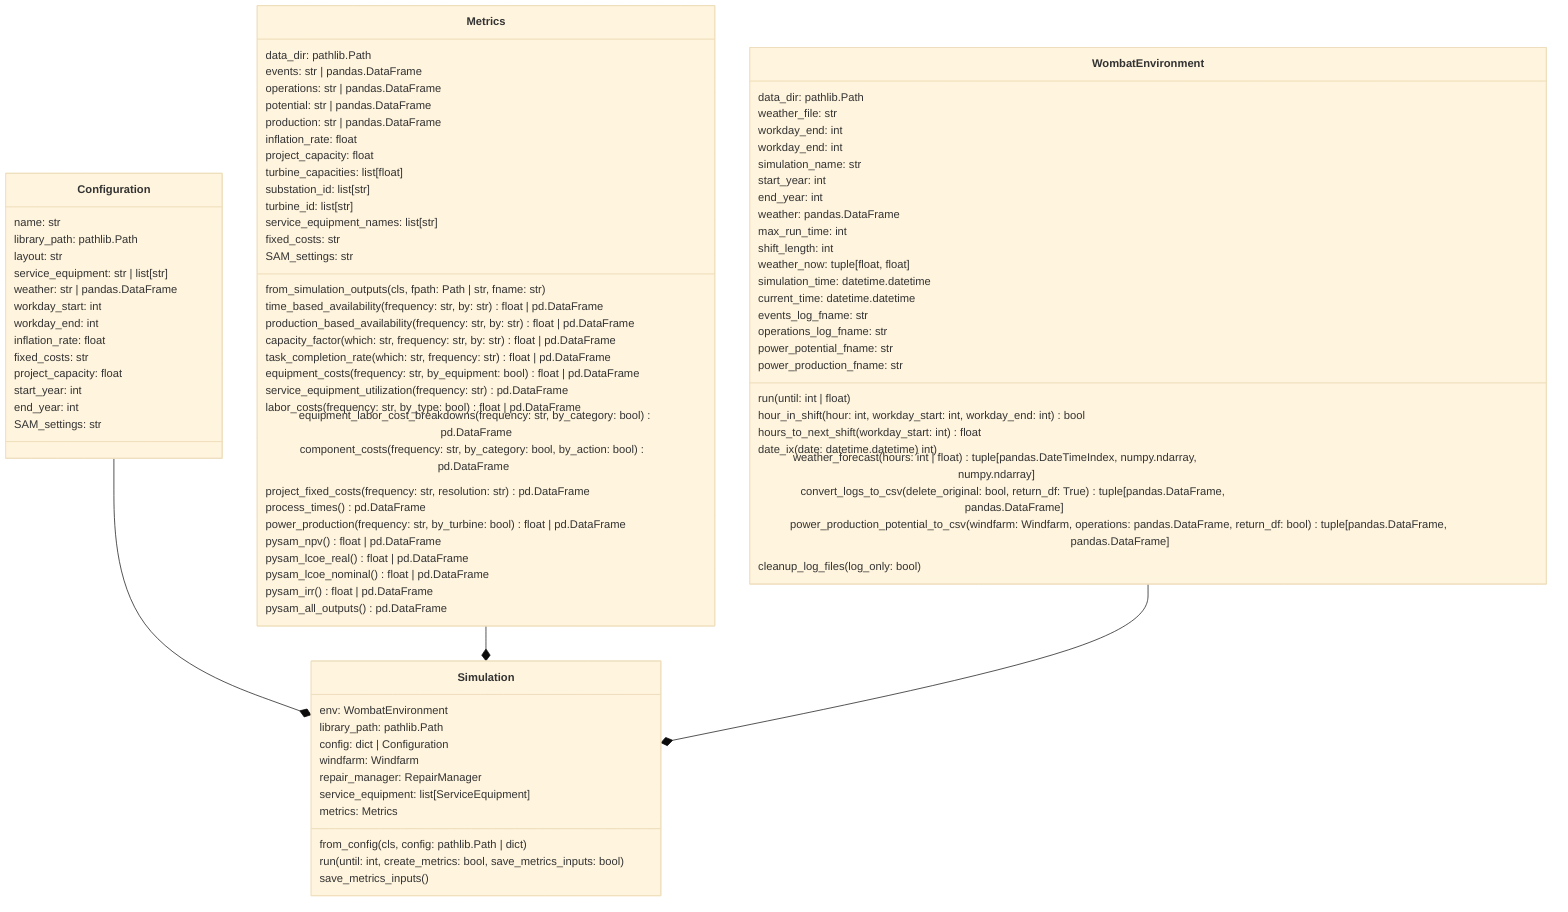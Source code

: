 %%{init: {'theme':'base'}}%%
classDiagram
    direction BT
    class WombatEnvironment{
        data_dir: pathlib.Path
        weather_file: str
        workday_end: int
        workday_end: int
        simulation_name: str
        start_year: int
        end_year: int
        weather: pandas.DataFrame
        max_run_time: int
        shift_length: int
        weather_now: tuple[float, float]
        simulation_time: datetime.datetime
        current_time: datetime.datetime
        events_log_fname: str
        operations_log_fname: str
        power_potential_fname: str
        power_production_fname: str
        run(until: int | float)
        hour_in_shift(hour: int, workday_start: int, workday_end: int) bool
        hours_to_next_shift(workday_start: int) float
        date_ix(date: datetime.datetime) int)
        weather_forecast(hours: int | float) tuple[pandas.DateTimeIndex, numpy.ndarray, numpy.ndarray]
        convert_logs_to_csv(delete_original: bool, return_df: True) tuple[pandas.DataFrame, pandas.DataFrame]
        power_production_potential_to_csv(windfarm: Windfarm, operations: pandas.DataFrame, return_df: bool) tuple[pandas.DataFrame, pandas.DataFrame]
        cleanup_log_files(log_only: bool)
    }

    class Simulation{
        env: WombatEnvironment
        library_path: pathlib.Path
        config: dict | Configuration
        windfarm: Windfarm
        repair_manager: RepairManager
        service_equipment: list[ServiceEquipment]
        metrics: Metrics
        from_config(cls, config: pathlib.Path | dict)
        run(until: int, create_metrics: bool, save_metrics_inputs: bool)
        save_metrics_inputs()
    }
    class Configuration{
        name: str
        library_path: pathlib.Path
        layout: str
        service_equipment: str | list[str]
        weather: str | pandas.DataFrame
        workday_start: int
        workday_end: int
        inflation_rate: float
        fixed_costs: str
        project_capacity: float
        start_year: int
        end_year: int
        SAM_settings: str
    }
    class Metrics{
        data_dir: pathlib.Path
        events: str | pandas.DataFrame
        operations: str | pandas.DataFrame
        potential: str | pandas.DataFrame
        production: str | pandas.DataFrame
        inflation_rate: float
        project_capacity: float
        turbine_capacities: list[float]
        substation_id: list[str]
        turbine_id: list[str]
        service_equipment_names: list[str]
        fixed_costs: str
        SAM_settings: str
        from_simulation_outputs(cls, fpath: Path | str, fname: str)
        time_based_availability(frequency: str, by: str) float | pd.DataFrame
        production_based_availability(frequency: str, by: str) float | pd.DataFrame
        capacity_factor(which: str, frequency: str, by: str) float | pd.DataFrame
        task_completion_rate(which: str, frequency: str) float | pd.DataFrame
        equipment_costs(frequency: str, by_equipment: bool)float | pd.DataFrame
        service_equipment_utilization(frequency: str) pd.DataFrame
        labor_costs(frequency: str, by_type: bool) float | pd.DataFrame
        equipment_labor_cost_breakdowns(frequency: str, by_category: bool) pd.DataFrame
        component_costs(frequency: str, by_category: bool, by_action: bool) pd.DataFrame
        project_fixed_costs(frequency: str, resolution: str) pd.DataFrame
        process_times() pd.DataFrame
        power_production(frequency: str, by_turbine: bool) float | pd.DataFrame
        pysam_npv() float | pd.DataFrame
        pysam_lcoe_real() float | pd.DataFrame
        pysam_lcoe_nominal() float | pd.DataFrame
        pysam_irr() float | pd.DataFrame
        pysam_all_outputs() pd.DataFrame
    }

    Simulation *-- Configuration
    Simulation *-- Metrics
    Simulation *-- WombatEnvironment



    %% mmdc -i simulation_api.mmd -o simulation_api.svg
    %% mmdc -i simulation_api.mmd -o simulation_api.png -w 2400 -b transparent